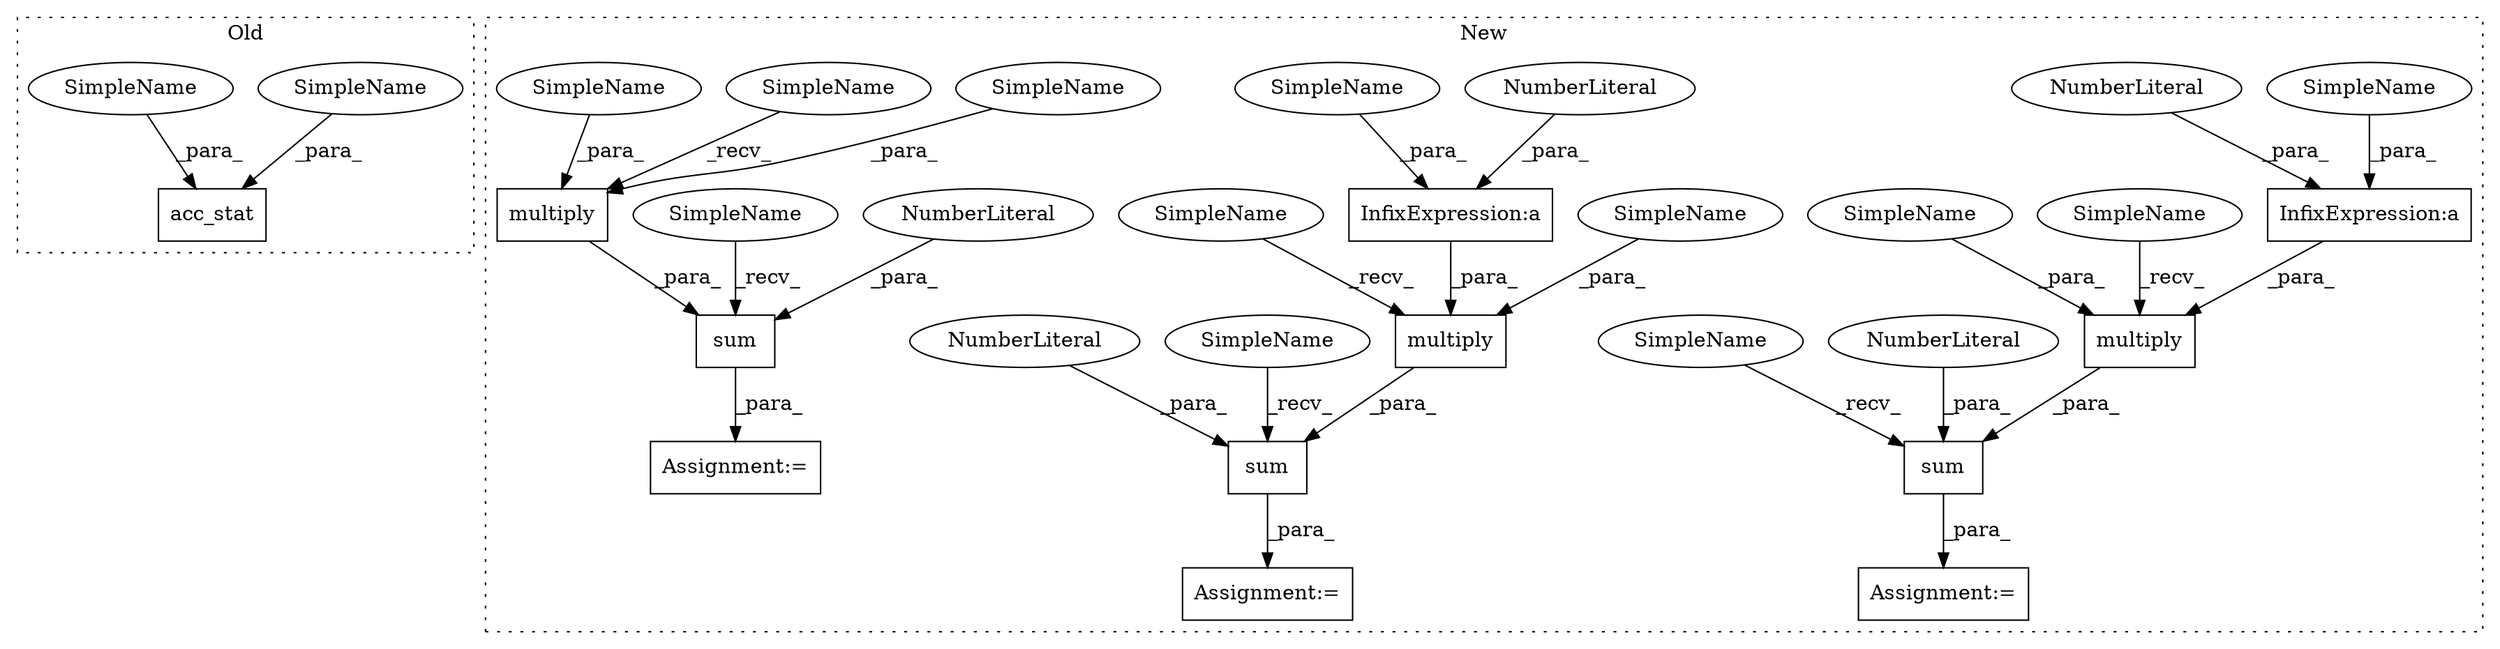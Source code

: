 digraph G {
subgraph cluster0 {
1 [label="acc_stat" a="32" s="2176,2208" l="9,1" shape="box"];
18 [label="SimpleName" a="42" s="2185" l="8" shape="ellipse"];
22 [label="SimpleName" a="42" s="2194" l="14" shape="ellipse"];
label = "Old";
style="dotted";
}
subgraph cluster1 {
2 [label="multiply" a="32" s="2630,2666" l="9,1" shape="box"];
3 [label="InfixExpression:a" a="27" s="2640" l="3" shape="box"];
4 [label="NumberLiteral" a="34" s="2639" l="1" shape="ellipse"];
5 [label="sum" a="32" s="2620,2669" l="4,1" shape="box"];
6 [label="sum" a="32" s="2260,2309" l="4,1" shape="box"];
7 [label="InfixExpression:a" a="27" s="2289" l="3" shape="box"];
8 [label="NumberLiteral" a="34" s="2288" l="1" shape="ellipse"];
9 [label="sum" a="32" s="2325,2370" l="4,1" shape="box"];
10 [label="multiply" a="32" s="2270,2306" l="9,1" shape="box"];
11 [label="multiply" a="32" s="2335,2367" l="9,1" shape="box"];
12 [label="Assignment:=" a="7" s="2613" l="1" shape="box"];
13 [label="Assignment:=" a="7" s="2318" l="1" shape="box"];
14 [label="Assignment:=" a="7" s="2253" l="1" shape="box"];
15 [label="NumberLiteral" a="34" s="2369" l="1" shape="ellipse"];
16 [label="NumberLiteral" a="34" s="2668" l="1" shape="ellipse"];
17 [label="NumberLiteral" a="34" s="2308" l="1" shape="ellipse"];
19 [label="SimpleName" a="42" s="2279" l="8" shape="ellipse"];
20 [label="SimpleName" a="42" s="2344" l="8" shape="ellipse"];
21 [label="SimpleName" a="42" s="2643" l="8" shape="ellipse"];
23 [label="SimpleName" a="42" s="2614" l="5" shape="ellipse"];
24 [label="SimpleName" a="42" s="2319" l="5" shape="ellipse"];
25 [label="SimpleName" a="42" s="2254" l="5" shape="ellipse"];
26 [label="SimpleName" a="42" s="2329" l="5" shape="ellipse"];
27 [label="SimpleName" a="42" s="2264" l="5" shape="ellipse"];
28 [label="SimpleName" a="42" s="2624" l="5" shape="ellipse"];
29 [label="SimpleName" a="42" s="2652" l="14" shape="ellipse"];
30 [label="SimpleName" a="42" s="2292" l="14" shape="ellipse"];
31 [label="SimpleName" a="42" s="2353" l="14" shape="ellipse"];
label = "New";
style="dotted";
}
2 -> 5 [label="_para_"];
3 -> 2 [label="_para_"];
4 -> 3 [label="_para_"];
5 -> 12 [label="_para_"];
6 -> 14 [label="_para_"];
7 -> 10 [label="_para_"];
8 -> 7 [label="_para_"];
9 -> 13 [label="_para_"];
10 -> 6 [label="_para_"];
11 -> 9 [label="_para_"];
15 -> 9 [label="_para_"];
16 -> 5 [label="_para_"];
17 -> 6 [label="_para_"];
18 -> 1 [label="_para_"];
19 -> 10 [label="_para_"];
20 -> 11 [label="_para_"];
21 -> 3 [label="_para_"];
22 -> 1 [label="_para_"];
23 -> 5 [label="_recv_"];
24 -> 9 [label="_recv_"];
25 -> 6 [label="_recv_"];
26 -> 11 [label="_recv_"];
27 -> 10 [label="_recv_"];
28 -> 2 [label="_recv_"];
29 -> 2 [label="_para_"];
30 -> 7 [label="_para_"];
31 -> 11 [label="_para_"];
}